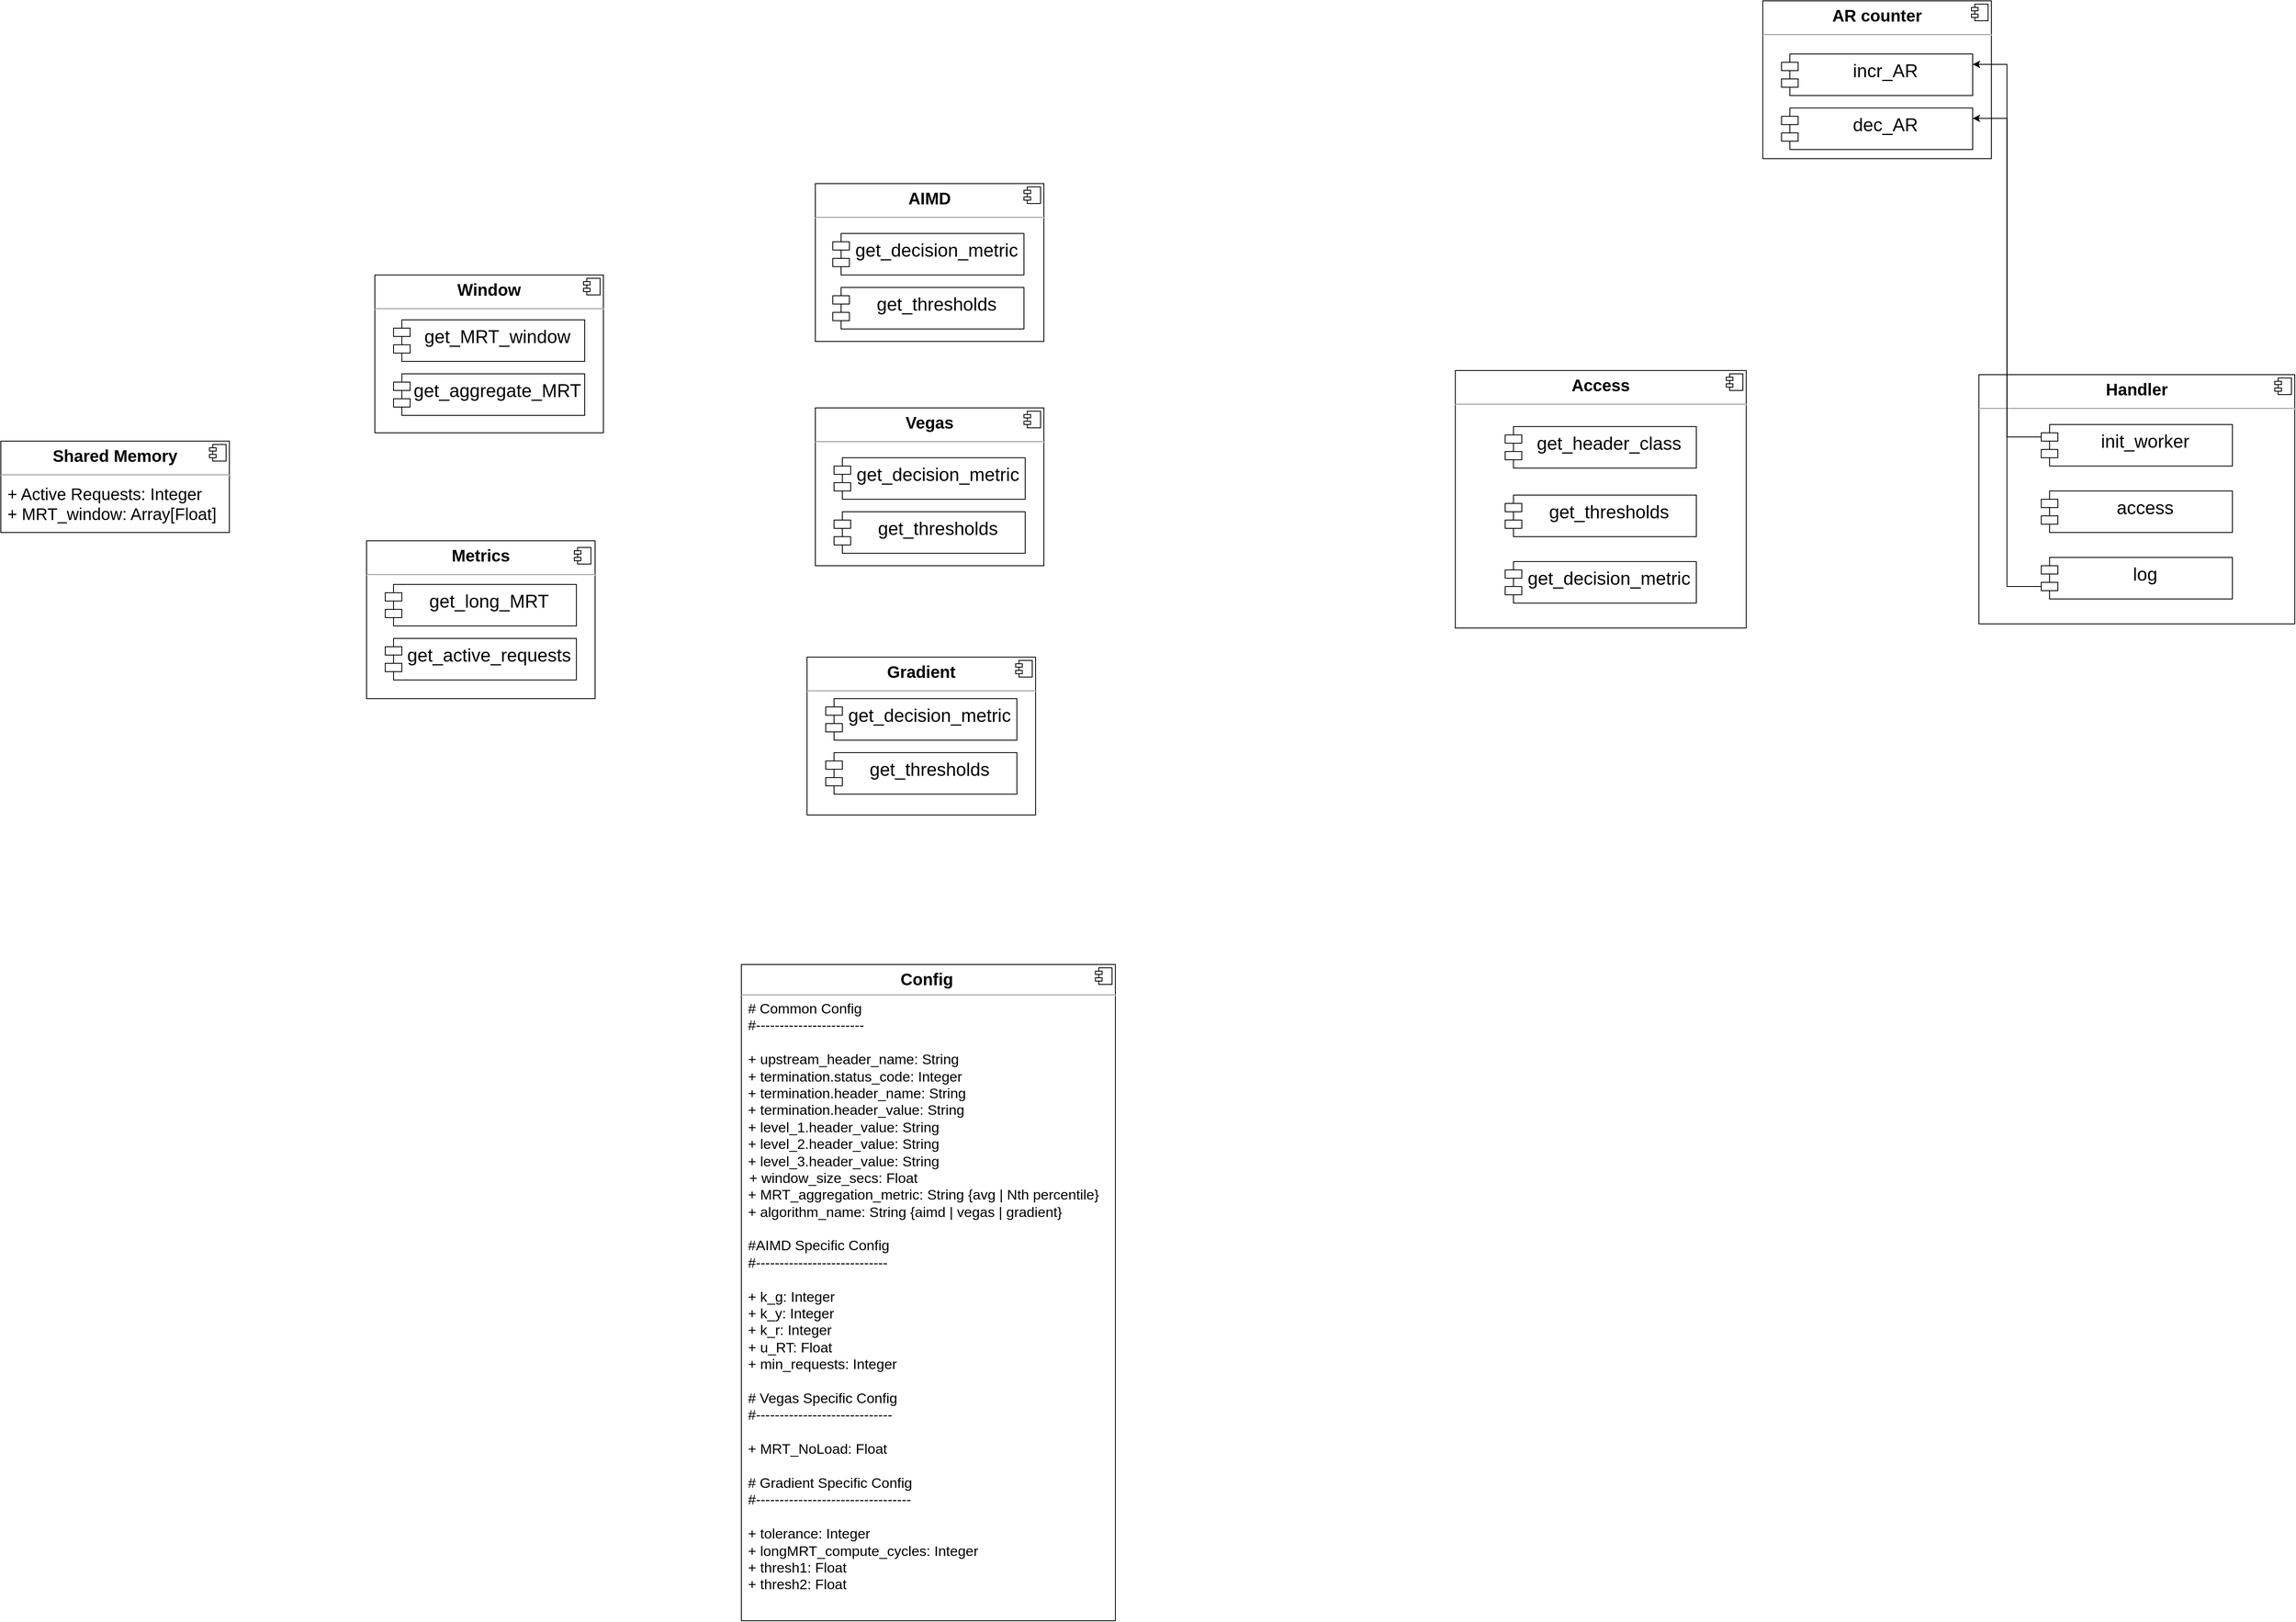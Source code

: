 <mxfile version="17.4.0" type="github">
  <diagram id="C5RBs43oDa-KdzZeNtuy" name="Page-1">
    <mxGraphModel dx="5561" dy="2026" grid="1" gridSize="10" guides="1" tooltips="1" connect="1" arrows="1" fold="1" page="1" pageScale="1" pageWidth="827" pageHeight="1169" math="0" shadow="0">
      <root>
        <mxCell id="WIyWlLk6GJQsqaUBKTNV-0" />
        <mxCell id="WIyWlLk6GJQsqaUBKTNV-1" parent="WIyWlLk6GJQsqaUBKTNV-0" />
        <mxCell id="--dWJRHX75SRgyuAdrLD-0" value="&lt;p style=&quot;margin: 0px ; margin-top: 6px ; text-align: center&quot;&gt;&lt;b&gt;&lt;font style=&quot;font-size: 20px&quot;&gt;Config&lt;/font&gt;&lt;span style=&quot;font-size: 13px&quot;&gt;&amp;nbsp;&lt;/span&gt;&lt;/b&gt;&lt;/p&gt;&lt;hr&gt;&lt;p style=&quot;margin: 0px 0px 0px 8px ; font-size: 17px&quot;&gt;&lt;font style=&quot;font-size: 17px&quot;&gt;# Common Config&lt;/font&gt;&lt;/p&gt;&lt;p style=&quot;margin: 0px 0px 0px 8px ; font-size: 17px&quot;&gt;&lt;font style=&quot;font-size: 17px&quot;&gt;#-----------------------&lt;/font&gt;&lt;/p&gt;&lt;p style=&quot;margin: 0px 0px 0px 8px ; font-size: 17px&quot;&gt;&lt;font style=&quot;font-size: 17px&quot;&gt;&lt;br&gt;&lt;/font&gt;&lt;/p&gt;&lt;p style=&quot;margin: 0px 0px 0px 8px ; font-size: 17px&quot;&gt;&lt;font style=&quot;font-size: 17px&quot;&gt;+ upstream_header_name: String&lt;br&gt;+ termination.status_code: Integer&lt;/font&gt;&lt;/p&gt;&lt;p style=&quot;margin: 0px 0px 0px 8px ; font-size: 17px&quot;&gt;&lt;font style=&quot;font-size: 17px&quot;&gt;+&amp;nbsp;termination.header_name: String&lt;/font&gt;&lt;/p&gt;&lt;p style=&quot;margin: 0px 0px 0px 8px ; font-size: 17px&quot;&gt;&lt;font style=&quot;font-size: 17px&quot;&gt;+&amp;nbsp;termination.header_value: String&lt;/font&gt;&lt;/p&gt;&lt;p style=&quot;margin: 0px 0px 0px 8px ; font-size: 17px&quot;&gt;&lt;font style=&quot;font-size: 17px&quot;&gt;+&amp;nbsp;level_1.header_value: String&lt;span&gt;&amp;nbsp;&lt;/span&gt;&lt;/font&gt;&lt;/p&gt;&lt;p style=&quot;margin: 0px 0px 0px 8px ; font-size: 17px&quot;&gt;&lt;font style=&quot;font-size: 17px&quot;&gt;+&amp;nbsp;level_2.header_value: String&lt;span&gt;&amp;nbsp;&lt;/span&gt;&lt;span&gt;&lt;br&gt;&lt;/span&gt;&lt;/font&gt;&lt;/p&gt;&lt;p style=&quot;margin: 0px 0px 0px 8px ; font-size: 17px&quot;&gt;&lt;font style=&quot;font-size: 17px&quot;&gt;+&amp;nbsp;level_3.header_value: String&lt;span&gt;&amp;nbsp;&lt;/span&gt;&lt;span&gt;&lt;br&gt;&lt;/span&gt;&lt;/font&gt;&lt;/p&gt;&lt;font style=&quot;font-size: 17px&quot;&gt;&amp;nbsp;&amp;nbsp;+ window_size_secs: Float&lt;br&gt;&lt;/font&gt;&lt;p style=&quot;margin: 0px 0px 0px 8px ; font-size: 17px&quot;&gt;&lt;font style=&quot;font-size: 17px&quot;&gt;+&amp;nbsp;MRT_aggregation_metric: String {avg | Nth percentile}&lt;br&gt;+ algorithm_name: String {aimd | vegas | gradient}&lt;/font&gt;&lt;/p&gt;&lt;p style=&quot;margin: 0px 0px 0px 8px ; font-size: 17px&quot;&gt;&lt;font style=&quot;font-size: 17px&quot;&gt;&lt;br&gt;&lt;/font&gt;&lt;/p&gt;&lt;p style=&quot;margin: 0px 0px 0px 8px ; font-size: 17px&quot;&gt;&lt;font style=&quot;font-size: 17px&quot;&gt;#AIMD Specific Config&lt;/font&gt;&lt;/p&gt;&lt;p style=&quot;margin: 0px 0px 0px 8px ; font-size: 17px&quot;&gt;&lt;font style=&quot;font-size: 17px&quot;&gt;#----------------------------&lt;/font&gt;&lt;/p&gt;&lt;p style=&quot;margin: 0px 0px 0px 8px ; font-size: 17px&quot;&gt;&lt;font style=&quot;font-size: 17px&quot;&gt;&lt;br&gt;&lt;/font&gt;&lt;/p&gt;&lt;p style=&quot;margin: 0px 0px 0px 8px ; font-size: 17px&quot;&gt;&lt;font style=&quot;font-size: 17px&quot;&gt;+ k_g: Integer&lt;br&gt;&lt;/font&gt;&lt;/p&gt;&lt;p style=&quot;margin: 0px 0px 0px 8px ; font-size: 17px&quot;&gt;&lt;font style=&quot;font-size: 17px&quot;&gt;+&amp;nbsp;k_y: Integer&lt;/font&gt;&lt;/p&gt;&lt;p style=&quot;margin: 0px 0px 0px 8px ; font-size: 17px&quot;&gt;&lt;font style=&quot;font-size: 17px&quot;&gt;+&amp;nbsp;k_r: Integer&lt;/font&gt;&lt;/p&gt;&lt;p style=&quot;margin: 0px 0px 0px 8px ; font-size: 17px&quot;&gt;&lt;font style=&quot;font-size: 17px&quot;&gt;+ u_RT: Float&lt;br&gt;&lt;/font&gt;&lt;/p&gt;&lt;p style=&quot;margin: 0px 0px 0px 8px ; font-size: 17px&quot;&gt;&lt;font style=&quot;font-size: 17px&quot;&gt;+ min_requests: Integer&lt;br&gt;&lt;/font&gt;&lt;/p&gt;&lt;p style=&quot;margin: 0px 0px 0px 8px ; font-size: 17px&quot;&gt;&lt;font style=&quot;font-size: 17px&quot;&gt;&lt;br&gt;&lt;/font&gt;&lt;/p&gt;&lt;p style=&quot;margin: 0px 0px 0px 8px ; font-size: 17px&quot;&gt;&lt;font style=&quot;font-size: 17px&quot;&gt;# Vegas&amp;nbsp;Specific Config&lt;/font&gt;&lt;/p&gt;&lt;p style=&quot;margin: 0px 0px 0px 8px ; font-size: 17px&quot;&gt;&lt;font style=&quot;font-size: 17px&quot;&gt;#-----------------------------&lt;/font&gt;&lt;/p&gt;&lt;p style=&quot;margin: 0px 0px 0px 8px ; font-size: 17px&quot;&gt;&lt;font style=&quot;font-size: 17px&quot;&gt;&lt;br&gt;&lt;/font&gt;&lt;/p&gt;&lt;p style=&quot;margin: 0px 0px 0px 8px ; font-size: 17px&quot;&gt;&lt;font style=&quot;font-size: 17px&quot;&gt;+ MRT_NoLoad: Float&lt;br&gt;&lt;/font&gt;&lt;/p&gt;&lt;p style=&quot;margin: 0px 0px 0px 8px ; font-size: 17px&quot;&gt;&lt;font style=&quot;font-size: 17px&quot;&gt;&lt;br&gt;&lt;/font&gt;&lt;/p&gt;&lt;p style=&quot;margin: 0px 0px 0px 8px ; font-size: 17px&quot;&gt;&lt;font style=&quot;font-size: 17px&quot;&gt;# Gradient Specific Config&lt;/font&gt;&lt;/p&gt;&lt;p style=&quot;margin: 0px 0px 0px 8px ; font-size: 17px&quot;&gt;&lt;font style=&quot;font-size: 17px&quot;&gt;#---------------------------------&lt;/font&gt;&lt;/p&gt;&lt;p style=&quot;margin: 0px 0px 0px 8px ; font-size: 17px&quot;&gt;&lt;font style=&quot;font-size: 17px&quot;&gt;&lt;br&gt;&lt;/font&gt;&lt;/p&gt;&lt;p style=&quot;margin: 0px 0px 0px 8px ; font-size: 17px&quot;&gt;&lt;font style=&quot;font-size: 17px&quot;&gt;+ tolerance: Integer&amp;nbsp;&lt;/font&gt;&lt;/p&gt;&lt;p style=&quot;margin: 0px 0px 0px 8px ; font-size: 17px&quot;&gt;&lt;font style=&quot;font-size: 17px&quot;&gt;+&amp;nbsp;longMRT_compute_cycles: Integer&lt;/font&gt;&lt;/p&gt;&lt;p style=&quot;margin: 0px 0px 0px 8px ; font-size: 17px&quot;&gt;&lt;font style=&quot;font-size: 17px&quot;&gt;+&amp;nbsp;thresh1: Float&amp;nbsp;&lt;/font&gt;&lt;/p&gt;&lt;p style=&quot;margin: 0px 0px 0px 8px ; font-size: 17px&quot;&gt;&lt;font style=&quot;font-size: 17px&quot;&gt;+&amp;nbsp;thresh2: Float&lt;/font&gt;&lt;/p&gt;" style="align=left;overflow=fill;html=1;dropTarget=0;" vertex="1" parent="WIyWlLk6GJQsqaUBKTNV-1">
          <mxGeometry x="-1849" y="580" width="450" height="790" as="geometry" />
        </mxCell>
        <mxCell id="--dWJRHX75SRgyuAdrLD-1" value="" style="shape=component;jettyWidth=8;jettyHeight=4;" vertex="1" parent="--dWJRHX75SRgyuAdrLD-0">
          <mxGeometry x="1" width="20" height="20" relative="1" as="geometry">
            <mxPoint x="-24" y="4" as="offset" />
          </mxGeometry>
        </mxCell>
        <mxCell id="--dWJRHX75SRgyuAdrLD-2" value="&lt;p style=&quot;margin: 0px ; margin-top: 6px ; text-align: center&quot;&gt;&lt;b&gt;Handler&lt;/b&gt;&lt;/p&gt;&lt;hr&gt;&lt;p style=&quot;margin: 0px ; margin-left: 8px&quot;&gt;&lt;br&gt;&lt;/p&gt;" style="align=left;overflow=fill;html=1;dropTarget=0;fontSize=20;" vertex="1" parent="WIyWlLk6GJQsqaUBKTNV-1">
          <mxGeometry x="-360" y="-130" width="380" height="300" as="geometry" />
        </mxCell>
        <mxCell id="--dWJRHX75SRgyuAdrLD-3" value="" style="shape=component;jettyWidth=8;jettyHeight=4;fontSize=20;" vertex="1" parent="--dWJRHX75SRgyuAdrLD-2">
          <mxGeometry x="1" width="20" height="20" relative="1" as="geometry">
            <mxPoint x="-24" y="4" as="offset" />
          </mxGeometry>
        </mxCell>
        <mxCell id="--dWJRHX75SRgyuAdrLD-4" value="&lt;p style=&quot;margin: 0px ; margin-top: 6px ; text-align: center&quot;&gt;&lt;b&gt;Window&lt;/b&gt;&lt;/p&gt;&lt;hr&gt;&lt;p style=&quot;margin: 0px ; margin-left: 8px&quot;&gt;&lt;br&gt;&lt;/p&gt;" style="align=left;overflow=fill;html=1;dropTarget=0;fontSize=20;" vertex="1" parent="WIyWlLk6GJQsqaUBKTNV-1">
          <mxGeometry x="-2290" y="-250" width="275" height="190" as="geometry" />
        </mxCell>
        <mxCell id="--dWJRHX75SRgyuAdrLD-5" value="" style="shape=component;jettyWidth=8;jettyHeight=4;fontSize=20;" vertex="1" parent="--dWJRHX75SRgyuAdrLD-4">
          <mxGeometry x="1" width="20" height="20" relative="1" as="geometry">
            <mxPoint x="-24" y="4" as="offset" />
          </mxGeometry>
        </mxCell>
        <mxCell id="--dWJRHX75SRgyuAdrLD-6" value="&lt;p style=&quot;margin: 0px ; margin-top: 6px ; text-align: center&quot;&gt;&lt;b&gt;AIMD&lt;/b&gt;&lt;/p&gt;&lt;hr&gt;&lt;p style=&quot;margin: 0px ; margin-left: 8px&quot;&gt;&lt;br&gt;&lt;/p&gt;" style="align=left;overflow=fill;html=1;dropTarget=0;fontSize=20;" vertex="1" parent="WIyWlLk6GJQsqaUBKTNV-1">
          <mxGeometry x="-1760" y="-360" width="275" height="190" as="geometry" />
        </mxCell>
        <mxCell id="--dWJRHX75SRgyuAdrLD-7" value="" style="shape=component;jettyWidth=8;jettyHeight=4;fontSize=20;" vertex="1" parent="--dWJRHX75SRgyuAdrLD-6">
          <mxGeometry x="1" width="20" height="20" relative="1" as="geometry">
            <mxPoint x="-24" y="4" as="offset" />
          </mxGeometry>
        </mxCell>
        <mxCell id="--dWJRHX75SRgyuAdrLD-8" value="&lt;p style=&quot;margin: 0px ; margin-top: 6px ; text-align: center&quot;&gt;&lt;b&gt;Vegas&lt;/b&gt;&lt;/p&gt;&lt;hr&gt;&lt;p style=&quot;margin: 0px ; margin-left: 8px&quot;&gt;&lt;br&gt;&lt;/p&gt;" style="align=left;overflow=fill;html=1;dropTarget=0;fontSize=20;" vertex="1" parent="WIyWlLk6GJQsqaUBKTNV-1">
          <mxGeometry x="-1760" y="-90" width="275" height="190" as="geometry" />
        </mxCell>
        <mxCell id="--dWJRHX75SRgyuAdrLD-9" value="" style="shape=component;jettyWidth=8;jettyHeight=4;fontSize=20;" vertex="1" parent="--dWJRHX75SRgyuAdrLD-8">
          <mxGeometry x="1" width="20" height="20" relative="1" as="geometry">
            <mxPoint x="-24" y="4" as="offset" />
          </mxGeometry>
        </mxCell>
        <mxCell id="--dWJRHX75SRgyuAdrLD-10" value="&lt;p style=&quot;margin: 0px ; margin-top: 6px ; text-align: center&quot;&gt;&lt;b&gt;Gradient&lt;/b&gt;&lt;/p&gt;&lt;hr&gt;&lt;p style=&quot;margin: 0px ; margin-left: 8px&quot;&gt;&lt;br&gt;&lt;/p&gt;" style="align=left;overflow=fill;html=1;dropTarget=0;fontSize=20;" vertex="1" parent="WIyWlLk6GJQsqaUBKTNV-1">
          <mxGeometry x="-1770" y="210" width="275" height="190" as="geometry" />
        </mxCell>
        <mxCell id="--dWJRHX75SRgyuAdrLD-11" value="" style="shape=component;jettyWidth=8;jettyHeight=4;fontSize=20;" vertex="1" parent="--dWJRHX75SRgyuAdrLD-10">
          <mxGeometry x="1" width="20" height="20" relative="1" as="geometry">
            <mxPoint x="-24" y="4" as="offset" />
          </mxGeometry>
        </mxCell>
        <mxCell id="--dWJRHX75SRgyuAdrLD-15" value="&lt;p style=&quot;margin: 0px ; margin-top: 6px ; text-align: center&quot;&gt;&lt;b&gt;Access&lt;/b&gt;&lt;/p&gt;&lt;hr&gt;&lt;p style=&quot;margin: 0px ; margin-left: 8px&quot;&gt;&lt;br&gt;&lt;/p&gt;" style="align=left;overflow=fill;html=1;dropTarget=0;fontSize=20;" vertex="1" parent="WIyWlLk6GJQsqaUBKTNV-1">
          <mxGeometry x="-990" y="-135" width="350" height="310" as="geometry" />
        </mxCell>
        <mxCell id="--dWJRHX75SRgyuAdrLD-16" value="" style="shape=component;jettyWidth=8;jettyHeight=4;fontSize=20;" vertex="1" parent="--dWJRHX75SRgyuAdrLD-15">
          <mxGeometry x="1" width="20" height="20" relative="1" as="geometry">
            <mxPoint x="-24" y="4" as="offset" />
          </mxGeometry>
        </mxCell>
        <mxCell id="--dWJRHX75SRgyuAdrLD-19" value="&lt;p style=&quot;margin: 0px ; margin-top: 6px ; text-align: center&quot;&gt;&lt;b&gt;Shared Memory&lt;/b&gt;&lt;/p&gt;&lt;hr&gt;&lt;p style=&quot;margin: 0px ; margin-left: 8px&quot;&gt;+ Active Requests: Integer&lt;br&gt;+ MRT_window: Array[Float]&lt;/p&gt;" style="align=left;overflow=fill;html=1;dropTarget=0;fontSize=20;" vertex="1" parent="WIyWlLk6GJQsqaUBKTNV-1">
          <mxGeometry x="-2740" y="-50" width="275" height="110" as="geometry" />
        </mxCell>
        <mxCell id="--dWJRHX75SRgyuAdrLD-20" value="" style="shape=component;jettyWidth=8;jettyHeight=4;fontSize=20;" vertex="1" parent="--dWJRHX75SRgyuAdrLD-19">
          <mxGeometry x="1" width="20" height="20" relative="1" as="geometry">
            <mxPoint x="-24" y="4" as="offset" />
          </mxGeometry>
        </mxCell>
        <mxCell id="--dWJRHX75SRgyuAdrLD-25" value="init_worker" style="shape=module;align=left;spacingLeft=20;align=center;verticalAlign=top;fontSize=22;" vertex="1" parent="WIyWlLk6GJQsqaUBKTNV-1">
          <mxGeometry x="-285" y="-70" width="230" height="50" as="geometry" />
        </mxCell>
        <mxCell id="--dWJRHX75SRgyuAdrLD-26" value="access" style="shape=module;align=left;spacingLeft=20;align=center;verticalAlign=top;fontSize=22;" vertex="1" parent="WIyWlLk6GJQsqaUBKTNV-1">
          <mxGeometry x="-285" y="10" width="230" height="50" as="geometry" />
        </mxCell>
        <mxCell id="--dWJRHX75SRgyuAdrLD-27" value="log" style="shape=module;align=left;spacingLeft=20;align=center;verticalAlign=top;fontSize=22;" vertex="1" parent="WIyWlLk6GJQsqaUBKTNV-1">
          <mxGeometry x="-285" y="90" width="230" height="50" as="geometry" />
        </mxCell>
        <mxCell id="--dWJRHX75SRgyuAdrLD-28" value="get_decision_metric" style="shape=module;align=left;spacingLeft=20;align=center;verticalAlign=top;fontSize=22;" vertex="1" parent="WIyWlLk6GJQsqaUBKTNV-1">
          <mxGeometry x="-1739" y="-300" width="230" height="50" as="geometry" />
        </mxCell>
        <mxCell id="--dWJRHX75SRgyuAdrLD-29" value="get_thresholds" style="shape=module;align=left;spacingLeft=20;align=center;verticalAlign=top;fontSize=22;" vertex="1" parent="WIyWlLk6GJQsqaUBKTNV-1">
          <mxGeometry x="-1739" y="-235" width="230" height="50" as="geometry" />
        </mxCell>
        <mxCell id="--dWJRHX75SRgyuAdrLD-30" value="get_decision_metric" style="shape=module;align=left;spacingLeft=20;align=center;verticalAlign=top;fontSize=22;" vertex="1" parent="WIyWlLk6GJQsqaUBKTNV-1">
          <mxGeometry x="-1737.5" y="-30" width="230" height="50" as="geometry" />
        </mxCell>
        <mxCell id="--dWJRHX75SRgyuAdrLD-31" value="get_thresholds" style="shape=module;align=left;spacingLeft=20;align=center;verticalAlign=top;fontSize=22;" vertex="1" parent="WIyWlLk6GJQsqaUBKTNV-1">
          <mxGeometry x="-1737.5" y="35" width="230" height="50" as="geometry" />
        </mxCell>
        <mxCell id="--dWJRHX75SRgyuAdrLD-34" value="get_decision_metric" style="shape=module;align=left;spacingLeft=20;align=center;verticalAlign=top;fontSize=22;" vertex="1" parent="WIyWlLk6GJQsqaUBKTNV-1">
          <mxGeometry x="-1747.5" y="260" width="230" height="50" as="geometry" />
        </mxCell>
        <mxCell id="--dWJRHX75SRgyuAdrLD-35" value="get_thresholds" style="shape=module;align=left;spacingLeft=20;align=center;verticalAlign=top;fontSize=22;" vertex="1" parent="WIyWlLk6GJQsqaUBKTNV-1">
          <mxGeometry x="-1747.5" y="325" width="230" height="50" as="geometry" />
        </mxCell>
        <mxCell id="--dWJRHX75SRgyuAdrLD-36" value="get_MRT_window" style="shape=module;align=left;spacingLeft=20;align=center;verticalAlign=top;fontSize=22;" vertex="1" parent="WIyWlLk6GJQsqaUBKTNV-1">
          <mxGeometry x="-2267.5" y="-196" width="230" height="50" as="geometry" />
        </mxCell>
        <mxCell id="--dWJRHX75SRgyuAdrLD-37" value="get_aggregate_MRT" style="shape=module;align=left;spacingLeft=20;align=center;verticalAlign=top;fontSize=22;" vertex="1" parent="WIyWlLk6GJQsqaUBKTNV-1">
          <mxGeometry x="-2267.5" y="-131" width="230" height="50" as="geometry" />
        </mxCell>
        <mxCell id="--dWJRHX75SRgyuAdrLD-40" value="get_header_class" style="shape=module;align=left;spacingLeft=20;align=center;verticalAlign=top;fontSize=22;" vertex="1" parent="WIyWlLk6GJQsqaUBKTNV-1">
          <mxGeometry x="-930" y="-67.5" width="230" height="50" as="geometry" />
        </mxCell>
        <mxCell id="--dWJRHX75SRgyuAdrLD-41" value="get_thresholds" style="shape=module;align=left;spacingLeft=20;align=center;verticalAlign=top;fontSize=22;" vertex="1" parent="WIyWlLk6GJQsqaUBKTNV-1">
          <mxGeometry x="-930" y="15" width="230" height="50" as="geometry" />
        </mxCell>
        <mxCell id="--dWJRHX75SRgyuAdrLD-42" value="get_decision_metric" style="shape=module;align=left;spacingLeft=20;align=center;verticalAlign=top;fontSize=22;" vertex="1" parent="WIyWlLk6GJQsqaUBKTNV-1">
          <mxGeometry x="-930" y="95" width="230" height="50" as="geometry" />
        </mxCell>
        <mxCell id="--dWJRHX75SRgyuAdrLD-47" value="&lt;p style=&quot;margin: 0px ; margin-top: 6px ; text-align: center&quot;&gt;&lt;b&gt;AR counter&lt;/b&gt;&lt;/p&gt;&lt;hr&gt;&lt;p style=&quot;margin: 0px ; margin-left: 8px&quot;&gt;&lt;br&gt;&lt;/p&gt;" style="align=left;overflow=fill;html=1;dropTarget=0;fontSize=20;" vertex="1" parent="WIyWlLk6GJQsqaUBKTNV-1">
          <mxGeometry x="-620" y="-580" width="275" height="190" as="geometry" />
        </mxCell>
        <mxCell id="--dWJRHX75SRgyuAdrLD-48" value="" style="shape=component;jettyWidth=8;jettyHeight=4;fontSize=20;" vertex="1" parent="--dWJRHX75SRgyuAdrLD-47">
          <mxGeometry x="1" width="20" height="20" relative="1" as="geometry">
            <mxPoint x="-24" y="4" as="offset" />
          </mxGeometry>
        </mxCell>
        <mxCell id="--dWJRHX75SRgyuAdrLD-49" value="incr_AR" style="shape=module;align=left;spacingLeft=20;align=center;verticalAlign=top;fontSize=22;" vertex="1" parent="WIyWlLk6GJQsqaUBKTNV-1">
          <mxGeometry x="-597.5" y="-516" width="230" height="50" as="geometry" />
        </mxCell>
        <mxCell id="--dWJRHX75SRgyuAdrLD-50" value="dec_AR" style="shape=module;align=left;spacingLeft=20;align=center;verticalAlign=top;fontSize=22;" vertex="1" parent="WIyWlLk6GJQsqaUBKTNV-1">
          <mxGeometry x="-597.5" y="-451" width="230" height="50" as="geometry" />
        </mxCell>
        <mxCell id="--dWJRHX75SRgyuAdrLD-55" value="&lt;p style=&quot;margin: 0px ; margin-top: 6px ; text-align: center&quot;&gt;&lt;b&gt;Metrics&lt;/b&gt;&lt;/p&gt;&lt;hr&gt;&lt;p style=&quot;margin: 0px ; margin-left: 8px&quot;&gt;&lt;br&gt;&lt;/p&gt;" style="align=left;overflow=fill;html=1;dropTarget=0;fontSize=20;" vertex="1" parent="WIyWlLk6GJQsqaUBKTNV-1">
          <mxGeometry x="-2300" y="70" width="275" height="190" as="geometry" />
        </mxCell>
        <mxCell id="--dWJRHX75SRgyuAdrLD-56" value="" style="shape=component;jettyWidth=8;jettyHeight=4;fontSize=20;" vertex="1" parent="--dWJRHX75SRgyuAdrLD-55">
          <mxGeometry x="1" width="20" height="20" relative="1" as="geometry">
            <mxPoint x="-25" y="8" as="offset" />
          </mxGeometry>
        </mxCell>
        <mxCell id="--dWJRHX75SRgyuAdrLD-57" value="get_long_MRT" style="shape=module;align=left;spacingLeft=20;align=center;verticalAlign=top;fontSize=22;" vertex="1" parent="WIyWlLk6GJQsqaUBKTNV-1">
          <mxGeometry x="-2277.5" y="122.5" width="230" height="50" as="geometry" />
        </mxCell>
        <mxCell id="--dWJRHX75SRgyuAdrLD-58" value="get_active_requests" style="shape=module;align=left;spacingLeft=20;align=center;verticalAlign=top;fontSize=22;" vertex="1" parent="WIyWlLk6GJQsqaUBKTNV-1">
          <mxGeometry x="-2277.5" y="187.5" width="230" height="50" as="geometry" />
        </mxCell>
        <mxCell id="--dWJRHX75SRgyuAdrLD-62" style="edgeStyle=orthogonalEdgeStyle;rounded=0;orthogonalLoop=1;jettySize=auto;html=1;exitX=0;exitY=0;exitDx=0;exitDy=15;exitPerimeter=0;entryX=1;entryY=0.25;entryDx=0;entryDy=0;fontSize=22;" edge="1" parent="WIyWlLk6GJQsqaUBKTNV-1" source="--dWJRHX75SRgyuAdrLD-25" target="--dWJRHX75SRgyuAdrLD-49">
          <mxGeometry relative="1" as="geometry" />
        </mxCell>
        <mxCell id="--dWJRHX75SRgyuAdrLD-63" style="edgeStyle=orthogonalEdgeStyle;rounded=0;orthogonalLoop=1;jettySize=auto;html=1;exitX=0;exitY=0;exitDx=0;exitDy=35;exitPerimeter=0;entryX=1;entryY=0.25;entryDx=0;entryDy=0;fontSize=22;" edge="1" parent="WIyWlLk6GJQsqaUBKTNV-1" source="--dWJRHX75SRgyuAdrLD-27" target="--dWJRHX75SRgyuAdrLD-50">
          <mxGeometry relative="1" as="geometry" />
        </mxCell>
      </root>
    </mxGraphModel>
  </diagram>
</mxfile>
